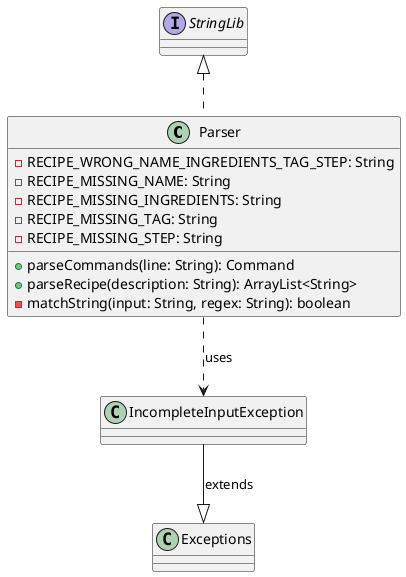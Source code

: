 @startuml ParserComponent

class Parser implements StringLib {
  +parseCommands(line: String): Command
  +parseRecipe(description: String): ArrayList<String>
  -matchString(input: String, regex: String): boolean
  -RECIPE_WRONG_NAME_INGREDIENTS_TAG_STEP: String
  -RECIPE_MISSING_NAME: String
  -RECIPE_MISSING_INGREDIENTS: String
  -RECIPE_MISSING_TAG: String
  -RECIPE_MISSING_STEP: String
}

class IncompleteInputException {
}

class Exceptions {
}

IncompleteInputException --|> Exceptions : extends
Parser ..> IncompleteInputException : uses

@enduml